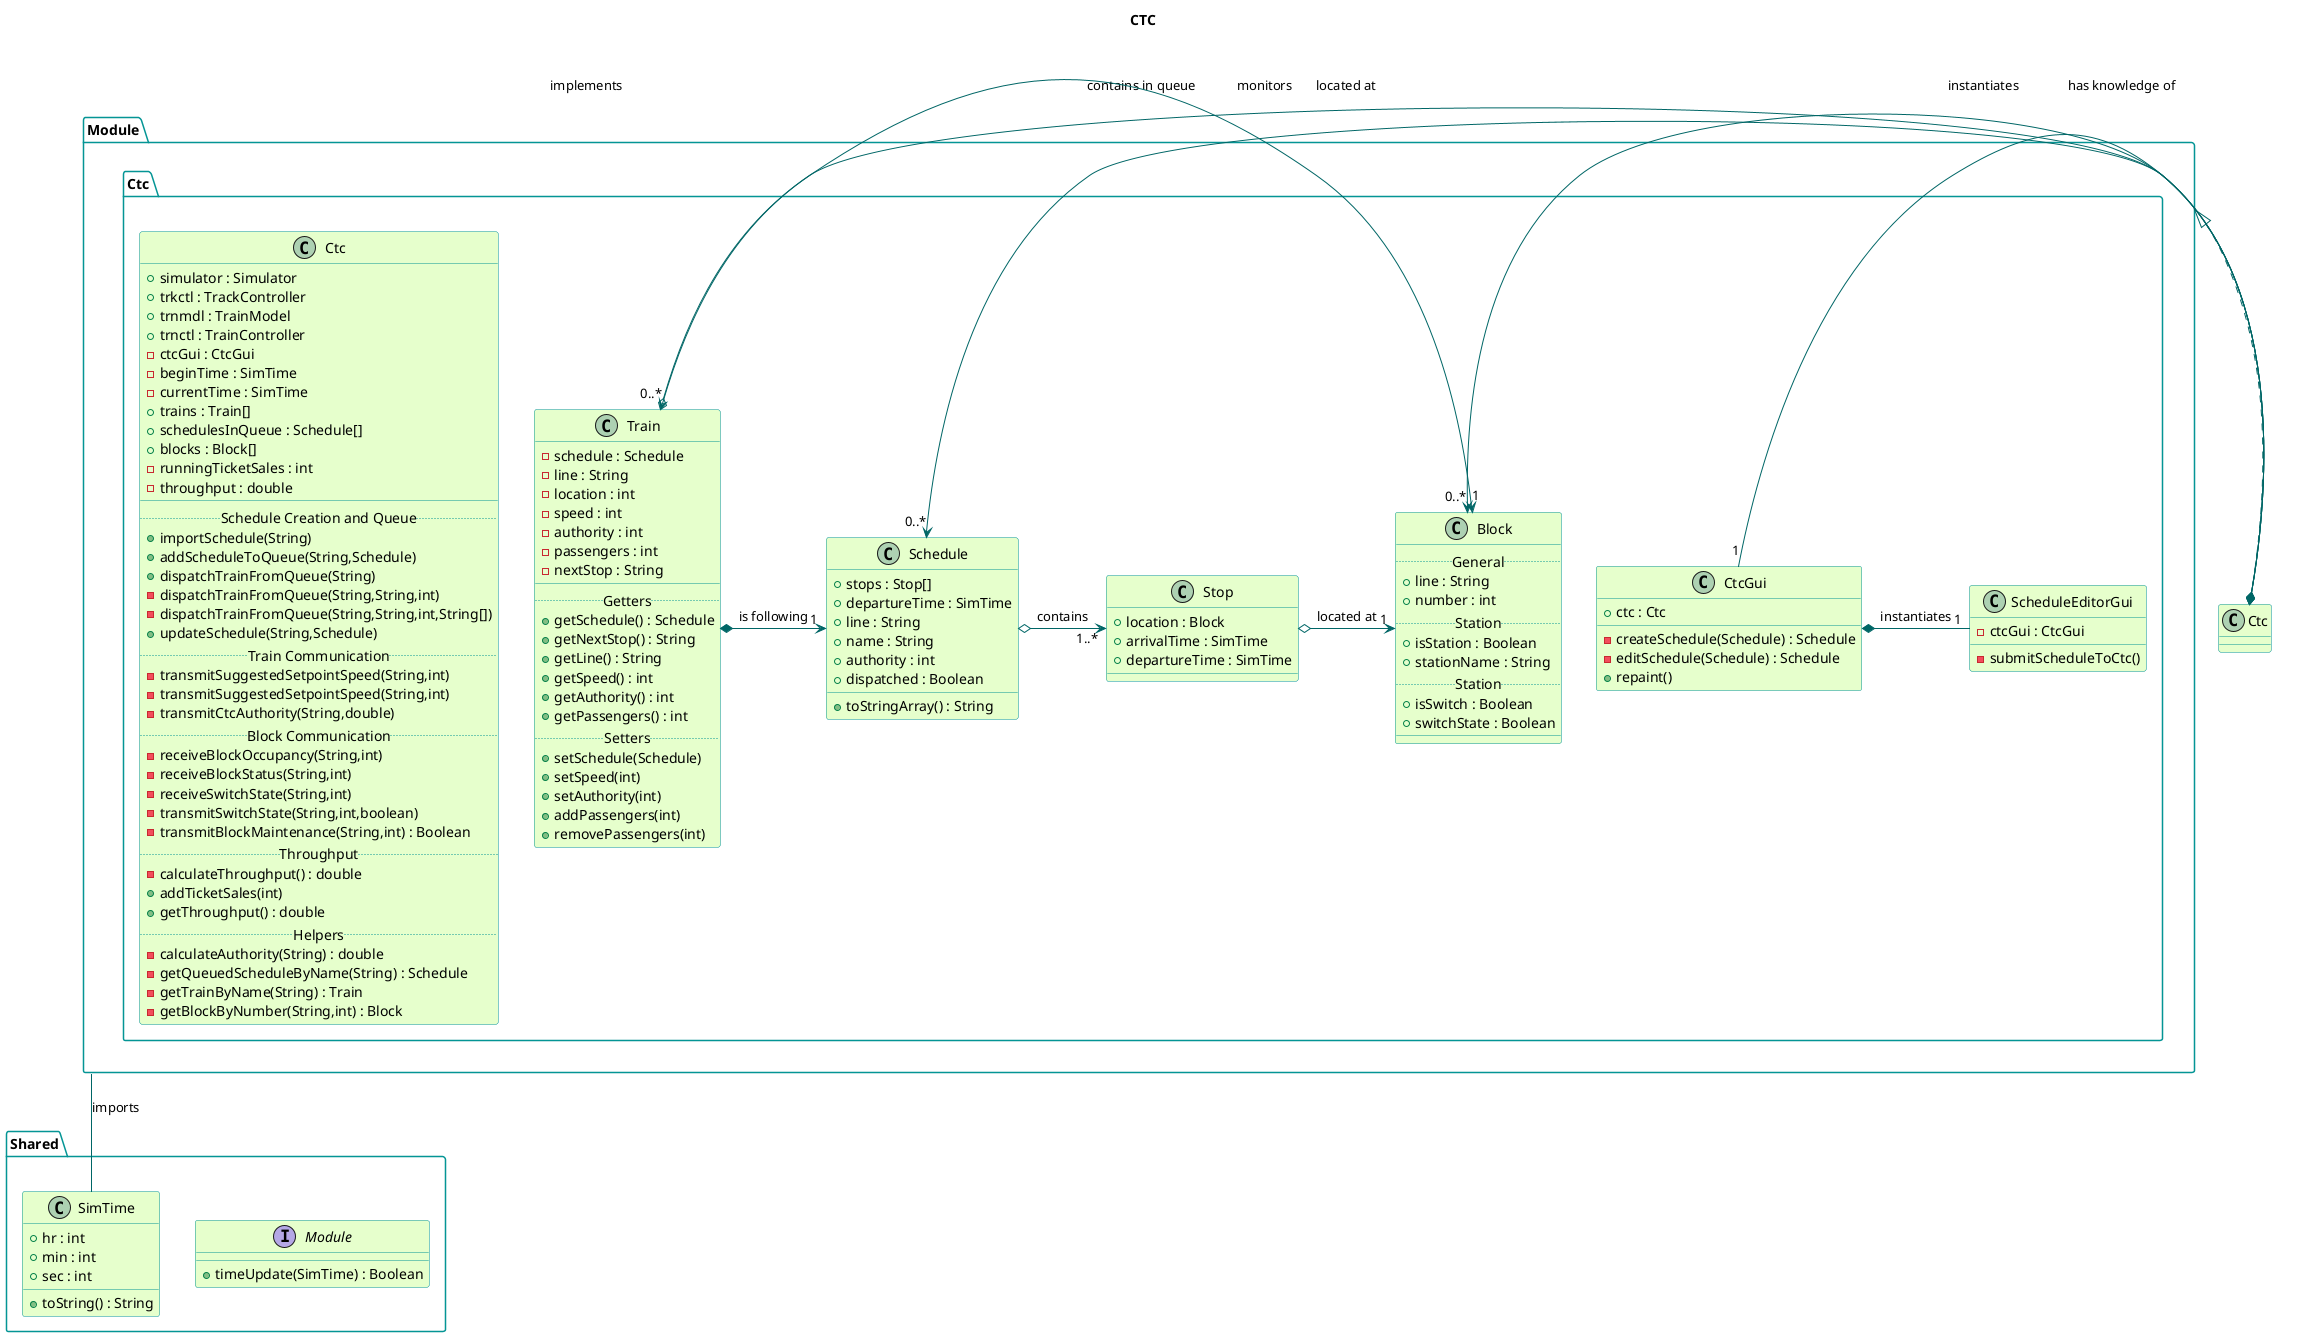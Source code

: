 @startuml

title CTC
skinparam backgroundColor transparent
skinparam classBackgroundColor #e6ffcc
skinparam classBorderColor 	#049595
skinparam packageBorderCOlor  #049595
skinparam arrowColor #006666


package Shared{
  interface Module{
    +timeUpdate(SimTime) : Boolean
  }
  class SimTime{
    +hr : int
    +min : int
    +sec : int
    +toString() : String
  }
}
package Module.Ctc {
  class Ctc {
    +simulator : Simulator
    +trkctl : TrackController
    +trnmdl : TrainModel
    +trnctl : TrainController
    -ctcGui : CtcGui
    -beginTime : SimTime
    -currentTime : SimTime
    +trains : Train[]
    +schedulesInQueue : Schedule[]
    +blocks : Block[]
    -runningTicketSales : int
    -throughput : double
    __
    ..Schedule Creation and Queue..
    +importSchedule(String)
    +addScheduleToQueue(String,Schedule)
    +dispatchTrainFromQueue(String)
    -dispatchTrainFromQueue(String,String,int)
    -dispatchTrainFromQueue(String,String,int,String[])
    +updateSchedule(String,Schedule)
    ..Train Communication..
    -transmitSuggestedSetpointSpeed(String,int)
    -transmitSuggestedSetpointSpeed(String,int)
    -transmitCtcAuthority(String,double)
    ..Block Communication..
    -receiveBlockOccupancy(String,int)
    -receiveBlockStatus(String,int)
    -receiveSwitchState(String,int)
    -transmitSwitchState(String,int,boolean)
    -transmitBlockMaintenance(String,int) : Boolean
    ..Throughput..
    -calculateThroughput() : double
    +addTicketSales(int)
    +getThroughput() : double
    ..Helpers..
    -calculateAuthority(String) : double
    -getQueuedScheduleByName(String) : Schedule
    -getTrainByName(String) : Train
    -getBlockByNumber(String,int) : Block
  }
  class CtcGui {
    +ctc : Ctc
    -createSchedule(Schedule) : Schedule
    -editSchedule(Schedule) : Schedule
    +repaint()
  }
  class ScheduleEditorGui {
    -ctcGui : CtcGui
    -submitScheduleToCtc()
  }
  class Train{
    -schedule : Schedule
    -line : String
    -location : int
    -speed : int
    -authority : int
    -passengers : int
    -nextStop : String
    __
    ..Getters..
    +getSchedule() : Schedule
    +getNextStop() : String
    +getLine() : String
    +getSpeed() : int
    +getAuthority() : int
    +getPassengers() : int
    ..Setters..
    +setSchedule(Schedule)
    +setSpeed(int)
    +setAuthority(int)
    +addPassengers(int)
    +removePassengers(int)
  }
  class Schedule {
    +stops : Stop[]
    +departureTime : SimTime
    +line : String
    +name : String
    +authority : int
    +dispatched : Boolean
    +toStringArray() : String
  }
  class Stop {
    +location : Block
    +arrivalTime : SimTime
    +departureTime : SimTime
  }
  class Block{
    ..General..
    +line : String
    +number : int
    ..Station..
    +isStation : Boolean
    +stationName : String
    ..Station..
    +isSwitch : Boolean
    +switchState : Boolean
    __
  }
}

Module--SimTime : imports

Module <|. Ctc : implements

Ctc o->"0..*" Block : has knowledge of
Ctc o->"0..*" Schedule : contains in queue
Ctc o-->"0..*" Train : monitors
Ctc *-"1" CtcGui : instantiates

CtcGui *-"1" ScheduleEditorGui : instantiates

Schedule o->"1..*" Stop : contains
Stop o->"1" Block : located at

Train *->"1" Schedule : is following
Train o->"1" Block : located at

@enduml
